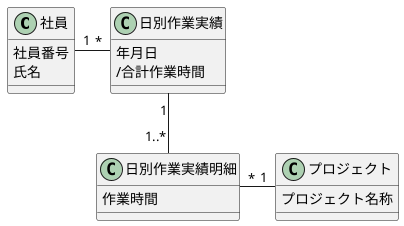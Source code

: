 @startuml

class 社員 {
  社員番号
  氏名
}

class 日別作業実績 {
  年月日
  /合計作業時間
}

class 日別作業実績明細 {
  作業時間
}

class プロジェクト {
  プロジェクト名称
}

社員 "1"-r-"*" 日別作業実績
日別作業実績 "1"--"1..*" 日別作業実績明細
日別作業実績明細 "*"-r-"1" プロジェクト


@enduml
